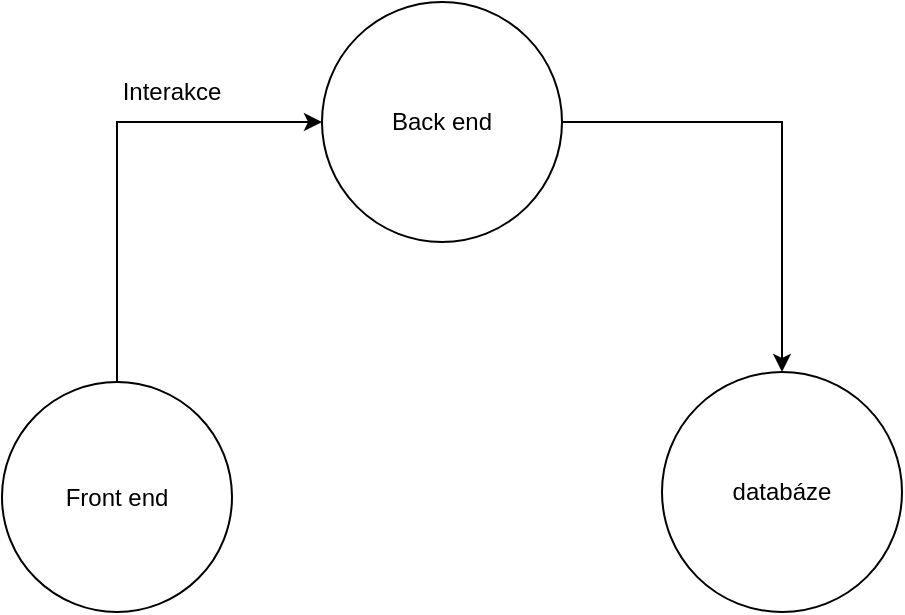 <mxfile version="22.1.16" type="github">
  <diagram name="Stránka-1" id="8gpvIWyx2Zis0P1Vkdw6">
    <mxGraphModel dx="393" dy="688" grid="1" gridSize="10" guides="1" tooltips="1" connect="1" arrows="1" fold="1" page="1" pageScale="1" pageWidth="827" pageHeight="1169" math="0" shadow="0">
      <root>
        <mxCell id="0" />
        <mxCell id="1" parent="0" />
        <mxCell id="5FPVLCmRVMXUE-lfEmEZ-1" value="Back end" style="ellipse;whiteSpace=wrap;html=1;aspect=fixed;" vertex="1" parent="1">
          <mxGeometry x="170" y="100" width="120" height="120" as="geometry" />
        </mxCell>
        <mxCell id="5FPVLCmRVMXUE-lfEmEZ-9" style="edgeStyle=orthogonalEdgeStyle;rounded=0;orthogonalLoop=1;jettySize=auto;html=1;exitX=1;exitY=0.5;exitDx=0;exitDy=0;entryX=0.5;entryY=0;entryDx=0;entryDy=0;" edge="1" parent="1" source="5FPVLCmRVMXUE-lfEmEZ-1" target="5FPVLCmRVMXUE-lfEmEZ-2">
          <mxGeometry relative="1" as="geometry">
            <mxPoint x="350" y="260" as="targetPoint" />
          </mxGeometry>
        </mxCell>
        <mxCell id="5FPVLCmRVMXUE-lfEmEZ-2" value="databáze" style="ellipse;whiteSpace=wrap;html=1;aspect=fixed;" vertex="1" parent="1">
          <mxGeometry x="340" y="285" width="120" height="120" as="geometry" />
        </mxCell>
        <mxCell id="5FPVLCmRVMXUE-lfEmEZ-8" style="edgeStyle=orthogonalEdgeStyle;rounded=0;orthogonalLoop=1;jettySize=auto;html=1;exitX=0.5;exitY=0;exitDx=0;exitDy=0;entryX=0;entryY=0.5;entryDx=0;entryDy=0;" edge="1" parent="1" source="5FPVLCmRVMXUE-lfEmEZ-3" target="5FPVLCmRVMXUE-lfEmEZ-1">
          <mxGeometry relative="1" as="geometry">
            <mxPoint x="67.833" y="170" as="targetPoint" />
          </mxGeometry>
        </mxCell>
        <mxCell id="5FPVLCmRVMXUE-lfEmEZ-3" value="Front end" style="ellipse;whiteSpace=wrap;html=1;aspect=fixed;" vertex="1" parent="1">
          <mxGeometry x="10" y="290" width="115" height="115" as="geometry" />
        </mxCell>
        <mxCell id="5FPVLCmRVMXUE-lfEmEZ-11" value="Interakce" style="text;html=1;strokeColor=none;fillColor=none;align=center;verticalAlign=middle;whiteSpace=wrap;rounded=0;" vertex="1" parent="1">
          <mxGeometry x="65" y="130" width="60" height="30" as="geometry" />
        </mxCell>
      </root>
    </mxGraphModel>
  </diagram>
</mxfile>
